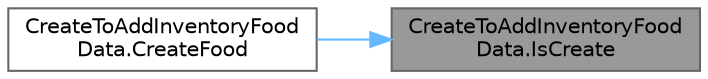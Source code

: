 digraph "CreateToAddInventoryFoodData.IsCreate"
{
 // LATEX_PDF_SIZE
  bgcolor="transparent";
  edge [fontname=Helvetica,fontsize=10,labelfontname=Helvetica,labelfontsize=10];
  node [fontname=Helvetica,fontsize=10,shape=box,height=0.2,width=0.4];
  rankdir="RL";
  Node1 [id="Node000001",label="CreateToAddInventoryFood\lData.IsCreate",height=0.2,width=0.4,color="gray40", fillcolor="grey60", style="filled", fontcolor="black",tooltip="引数料理が作成できるか確認するメソッド"];
  Node1 -> Node2 [id="edge2_Node000001_Node000002",dir="back",color="steelblue1",style="solid",tooltip=" "];
  Node2 [id="Node000002",label="CreateToAddInventoryFood\lData.CreateFood",height=0.2,width=0.4,color="grey40", fillcolor="white", style="filled",URL="$class_create_to_add_inventory_food_data.html#a2922c96a227cd99d5a4599423d309e3e",tooltip="料理を作成するメソッド。 作成した料理はPocketManagerに追加される。"];
}
